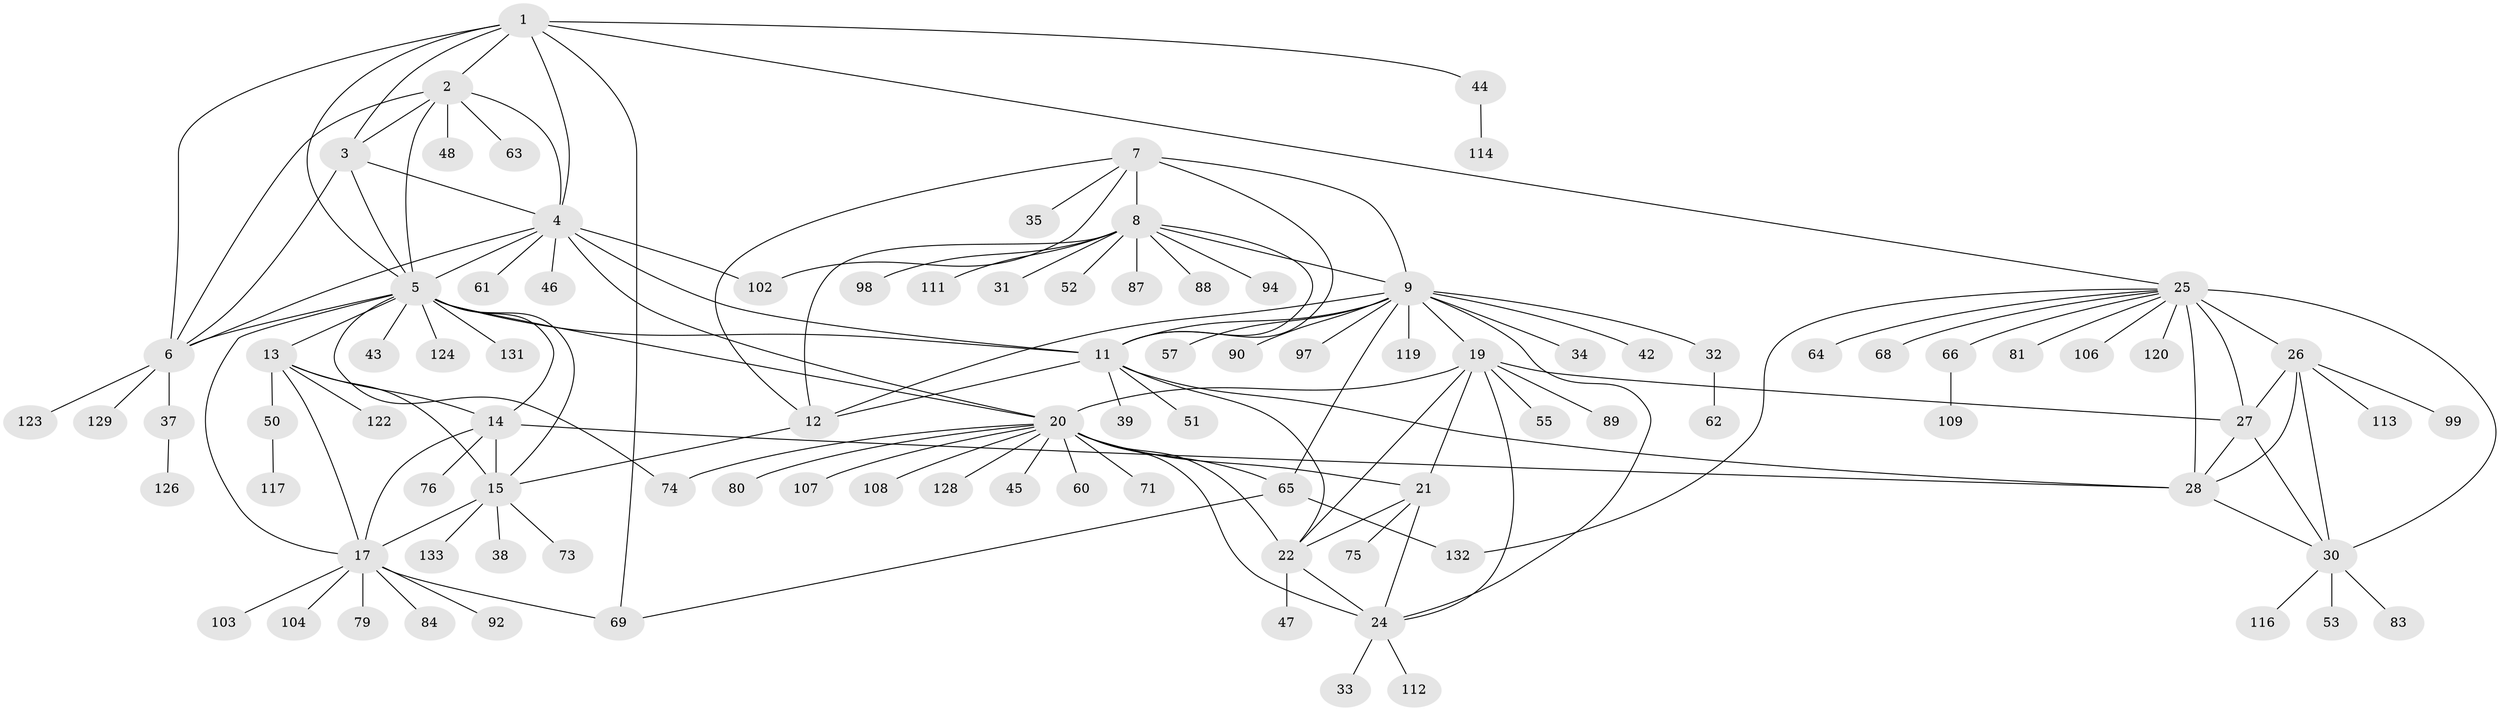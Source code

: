 // original degree distribution, {9: 0.05263157894736842, 8: 0.06766917293233082, 6: 0.03007518796992481, 10: 0.015037593984962405, 11: 0.015037593984962405, 16: 0.007518796992481203, 7: 0.022556390977443608, 12: 0.015037593984962405, 1: 0.5864661654135338, 3: 0.022556390977443608, 2: 0.15789473684210525, 5: 0.007518796992481203}
// Generated by graph-tools (version 1.1) at 2025/42/03/06/25 10:42:13]
// undirected, 98 vertices, 146 edges
graph export_dot {
graph [start="1"]
  node [color=gray90,style=filled];
  1 [super="+72"];
  2 [super="+115"];
  3 [super="+41"];
  4 [super="+77"];
  5 [super="+18"];
  6 [super="+59"];
  7 [super="+40"];
  8 [super="+10"];
  9 [super="+82"];
  11 [super="+110"];
  12 [super="+36"];
  13 [super="+93"];
  14 [super="+58"];
  15 [super="+16"];
  17 [super="+49"];
  19 [super="+118"];
  20 [super="+23"];
  21;
  22 [super="+121"];
  24 [super="+100"];
  25 [super="+29"];
  26 [super="+56"];
  27;
  28 [super="+125"];
  30 [super="+91"];
  31;
  32 [super="+105"];
  33;
  34;
  35;
  37 [super="+96"];
  38;
  39 [super="+101"];
  42;
  43;
  44;
  45;
  46;
  47;
  48;
  50 [super="+54"];
  51;
  52 [super="+67"];
  53;
  55 [super="+78"];
  57;
  60;
  61;
  62;
  63;
  64;
  65 [super="+70"];
  66;
  68;
  69 [super="+86"];
  71;
  73;
  74;
  75;
  76;
  79;
  80;
  81;
  83;
  84 [super="+85"];
  87;
  88;
  89;
  90;
  92 [super="+95"];
  94;
  97;
  98;
  99;
  102;
  103;
  104 [super="+130"];
  106;
  107;
  108;
  109;
  111;
  112;
  113;
  114;
  116;
  117;
  119;
  120;
  122;
  123;
  124 [super="+127"];
  126;
  128;
  129;
  131;
  132;
  133;
  1 -- 2;
  1 -- 3;
  1 -- 4;
  1 -- 5;
  1 -- 6;
  1 -- 25;
  1 -- 44;
  1 -- 69;
  2 -- 3;
  2 -- 4;
  2 -- 5;
  2 -- 6;
  2 -- 48;
  2 -- 63;
  3 -- 4;
  3 -- 5;
  3 -- 6;
  4 -- 5;
  4 -- 6;
  4 -- 11;
  4 -- 46;
  4 -- 61;
  4 -- 102;
  4 -- 20;
  5 -- 6;
  5 -- 20 [weight=2];
  5 -- 43;
  5 -- 74;
  5 -- 124;
  5 -- 11;
  5 -- 17;
  5 -- 131;
  5 -- 13;
  5 -- 14;
  5 -- 15 [weight=2];
  6 -- 37;
  6 -- 129;
  6 -- 123;
  7 -- 8 [weight=2];
  7 -- 9;
  7 -- 11;
  7 -- 12;
  7 -- 35;
  7 -- 102;
  8 -- 9 [weight=2];
  8 -- 11 [weight=2];
  8 -- 12 [weight=2];
  8 -- 87;
  8 -- 88;
  8 -- 111;
  8 -- 98;
  8 -- 52;
  8 -- 94;
  8 -- 31;
  9 -- 11;
  9 -- 12;
  9 -- 24;
  9 -- 32;
  9 -- 34;
  9 -- 42;
  9 -- 57;
  9 -- 65;
  9 -- 90;
  9 -- 97;
  9 -- 119;
  9 -- 19;
  11 -- 12;
  11 -- 28;
  11 -- 39;
  11 -- 51;
  11 -- 22;
  12 -- 15;
  13 -- 14;
  13 -- 15 [weight=2];
  13 -- 17;
  13 -- 50;
  13 -- 122;
  14 -- 15 [weight=2];
  14 -- 17;
  14 -- 28;
  14 -- 76;
  15 -- 17 [weight=2];
  15 -- 38;
  15 -- 73;
  15 -- 133;
  17 -- 79;
  17 -- 84;
  17 -- 92;
  17 -- 103;
  17 -- 104;
  17 -- 69;
  19 -- 20 [weight=2];
  19 -- 21;
  19 -- 22;
  19 -- 24;
  19 -- 27;
  19 -- 55;
  19 -- 89;
  20 -- 21 [weight=2];
  20 -- 22 [weight=2];
  20 -- 24 [weight=2];
  20 -- 65;
  20 -- 71;
  20 -- 80;
  20 -- 107;
  20 -- 128;
  20 -- 74;
  20 -- 108;
  20 -- 45;
  20 -- 60;
  21 -- 22;
  21 -- 24;
  21 -- 75;
  22 -- 24;
  22 -- 47;
  24 -- 33;
  24 -- 112;
  25 -- 26 [weight=2];
  25 -- 27 [weight=2];
  25 -- 28 [weight=2];
  25 -- 30 [weight=2];
  25 -- 81;
  25 -- 106;
  25 -- 132;
  25 -- 64;
  25 -- 66;
  25 -- 68;
  25 -- 120;
  26 -- 27;
  26 -- 28;
  26 -- 30;
  26 -- 99;
  26 -- 113;
  27 -- 28;
  27 -- 30;
  28 -- 30;
  30 -- 53;
  30 -- 83;
  30 -- 116;
  32 -- 62;
  37 -- 126;
  44 -- 114;
  50 -- 117;
  65 -- 69;
  65 -- 132;
  66 -- 109;
}
